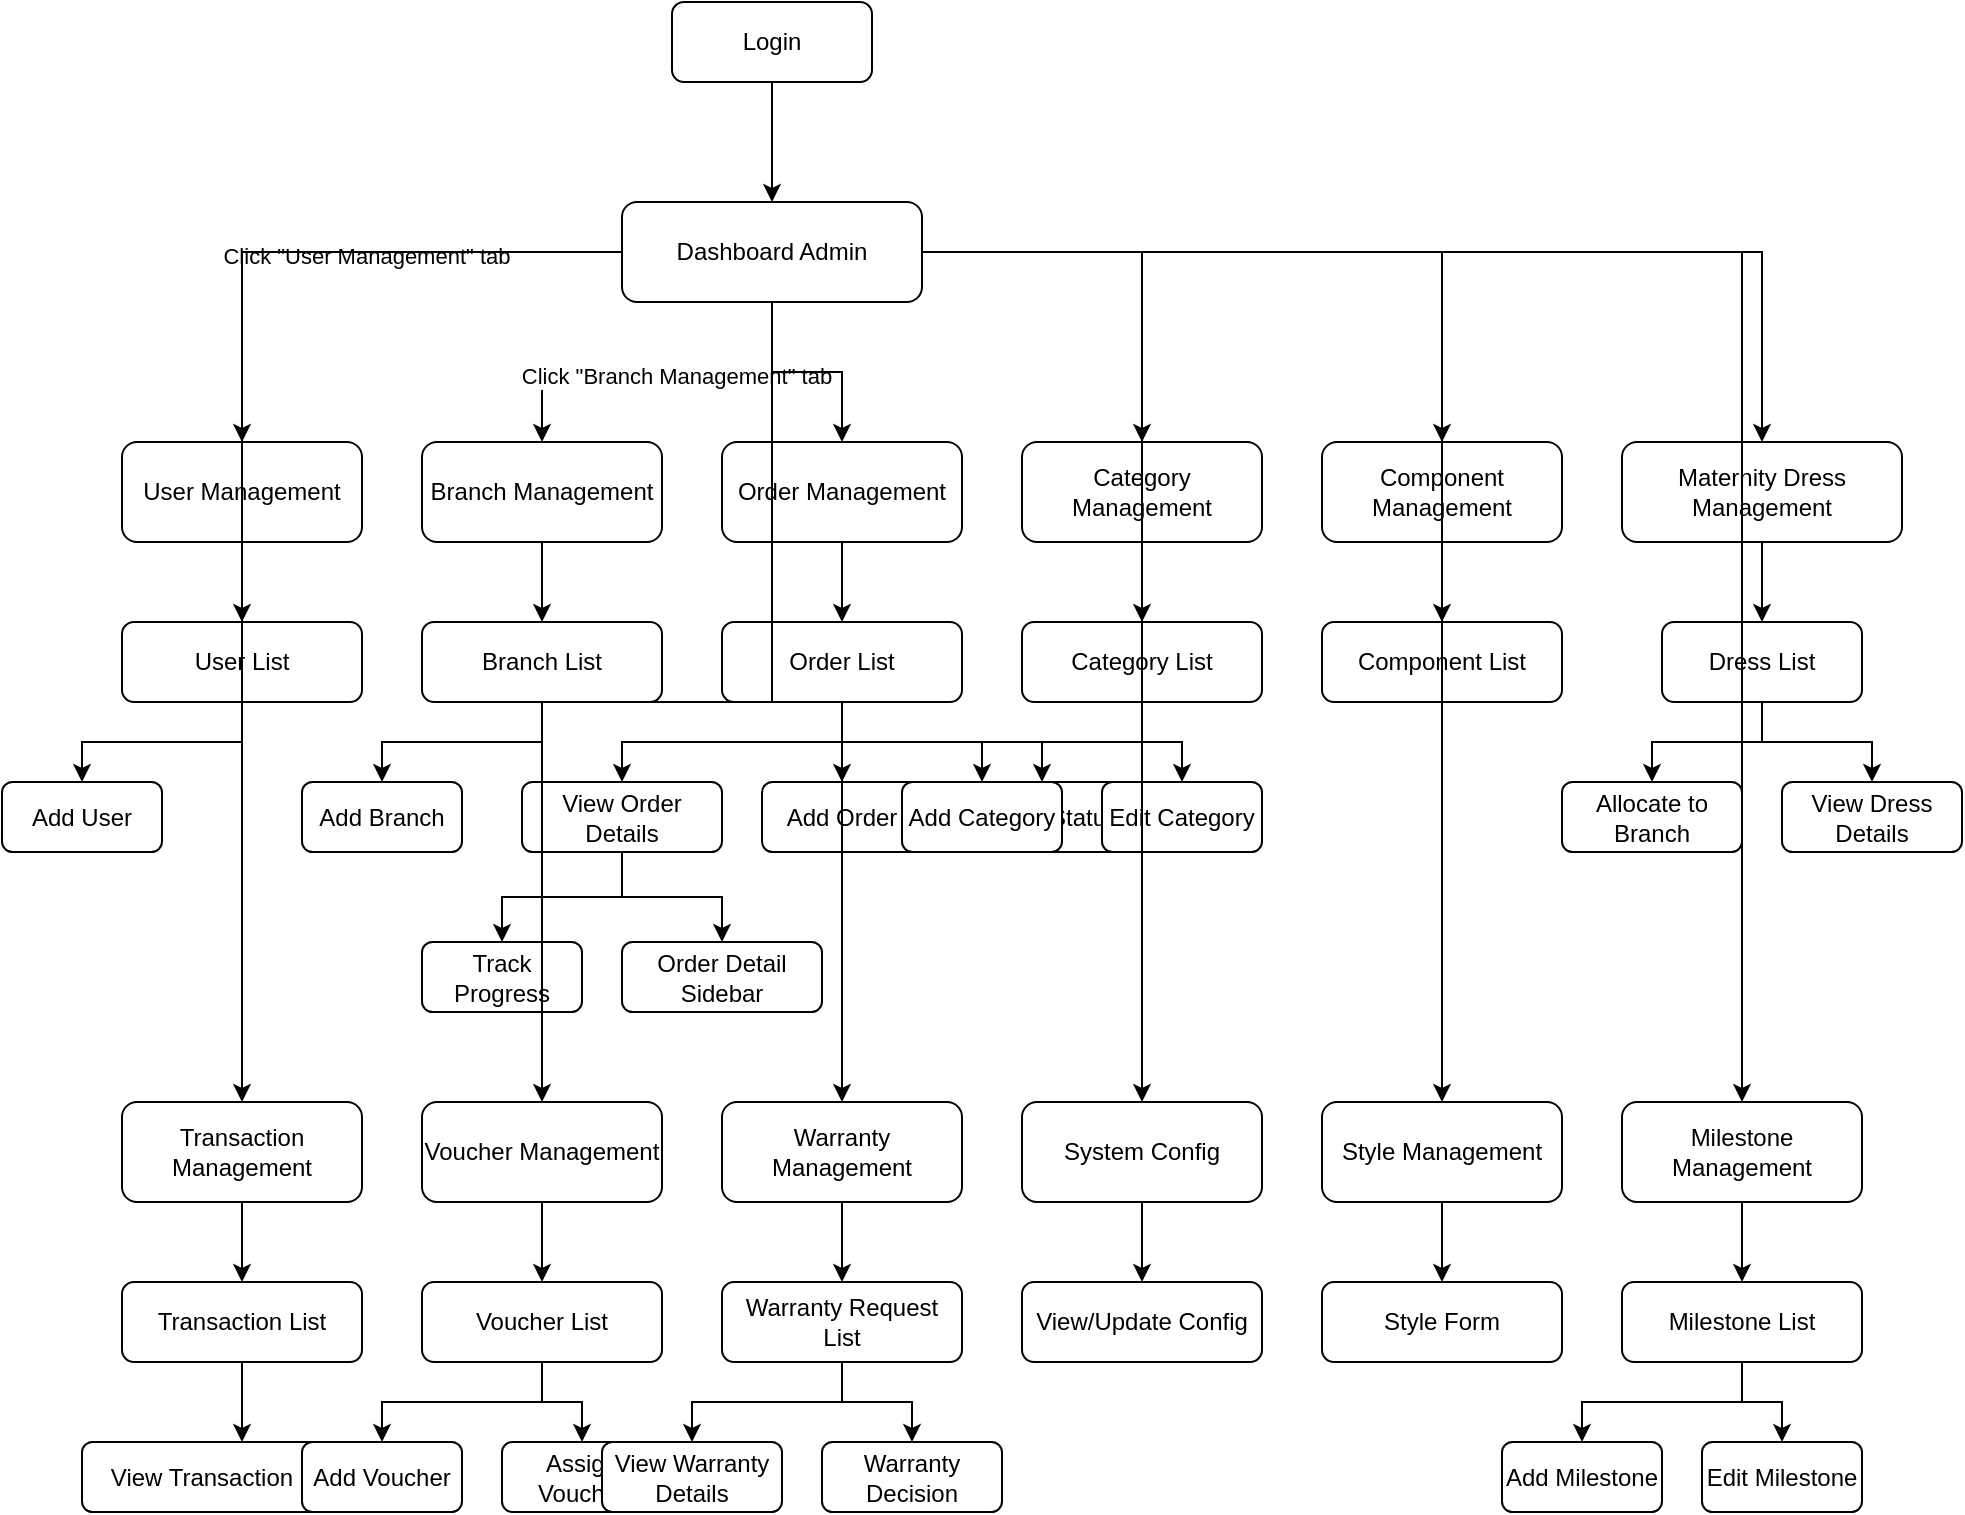 <?xml version="1.0" encoding="UTF-8"?>
<mxfile version="28.1.1">
  <diagram name="Page-1" id="mamafit-admin-flow">
    <mxGraphModel dx="2500" dy="1800" grid="1" gridSize="10" guides="1" tooltips="1" connect="1" arrows="1" fold="1" page="1" pageScale="1" pageWidth="850" pageHeight="1100" math="0" shadow="0">
      <root>
        <mxCell id="0" />
        <mxCell id="1" parent="0" />
        
        <!-- Login -->
        <mxCell id="2" style="edgeStyle=orthogonalEdgeStyle;rounded=0;orthogonalLoop=1;jettySize=auto;html=1;" edge="1" source="3" target="4" parent="1">
          <mxGeometry relative="1" as="geometry"/>
        </mxCell>
        <mxCell id="3" value="Login" style="rounded=1;whiteSpace=wrap;html=1;" vertex="1" parent="1">
          <mxGeometry x="375" y="50" width="100" height="40" as="geometry"/>
        </mxCell>
        
        <!-- Dashboard Admin -->
        <mxCell id="4" value="Dashboard Admin" style="rounded=1;whiteSpace=wrap;html=1;" vertex="1" parent="1">
          <mxGeometry x="350" y="150" width="150" height="50" as="geometry"/>
        </mxCell>
        
        <!-- Main Management Modules -->
        <mxCell id="5" style="edgeStyle=orthogonalEdgeStyle;rounded=0;orthogonalLoop=1;jettySize=auto;html=1;entryX=0.5;entryY=0;entryDx=0;entryDy=0;" edge="1" source="4" target="10" parent="1">
          <mxGeometry relative="1" as="geometry"/>
        </mxCell>
        <mxCell id="6" value="Click &quot;User Management&quot; tab" style="edgeLabel;html=1;align=center;verticalAlign=middle;resizable=0;points=[];" connectable="0" vertex="1" parent="5">
          <mxGeometry x="-0.1" y="2" relative="1" as="geometry">
            <mxPoint as="offset"/>
          </mxGeometry>
        </mxCell>
        
        <mxCell id="7" style="edgeStyle=orthogonalEdgeStyle;rounded=0;orthogonalLoop=1;jettySize=auto;html=1;entryX=0.5;entryY=0;entryDx=0;entryDy=0;" edge="1" source="4" target="15" parent="1">
          <mxGeometry relative="1" as="geometry"/>
        </mxCell>
        <mxCell id="8" value="Click &quot;Branch Management&quot; tab" style="edgeLabel;html=1;align=center;verticalAlign=middle;resizable=0;points=[];" connectable="0" vertex="1" parent="7">
          <mxGeometry x="-0.1" y="2" relative="1" as="geometry">
            <mxPoint as="offset"/>
          </mxGeometry>
        </mxCell>
        
        <mxCell id="9" style="edgeStyle=orthogonalEdgeStyle;rounded=0;orthogonalLoop=1;jettySize=auto;html=1;entryX=0.5;entryY=0;entryDx=0;entryDy=0;" edge="1" source="4" target="20" parent="1">
          <mxGeometry relative="1" as="geometry"/>
        </mxCell>
        
        <!-- User Management -->
        <mxCell id="10" value="User Management" style="whiteSpace=wrap;html=1;rounded=1;" vertex="1" parent="1">
          <mxGeometry x="100" y="270" width="120" height="50" as="geometry"/>
        </mxCell>
        
        <mxCell id="11" style="edgeStyle=orthogonalEdgeStyle;rounded=0;orthogonalLoop=1;jettySize=auto;html=1;" edge="1" source="10" target="12" parent="1">
          <mxGeometry relative="1" as="geometry"/>
        </mxCell>
        
        <mxCell id="12" value="User List" style="whiteSpace=wrap;html=1;rounded=1;" vertex="1" parent="1">
          <mxGeometry x="100" y="360" width="120" height="40" as="geometry"/>
        </mxCell>
        
        <mxCell id="13" style="edgeStyle=orthogonalEdgeStyle;rounded=0;orthogonalLoop=1;jettySize=auto;html=1;" edge="1" source="12" target="14" parent="1">
          <mxGeometry relative="1" as="geometry"/>
        </mxCell>
        <mxCell id="14" value="Add User" style="whiteSpace=wrap;html=1;rounded=1;" vertex="1" parent="1">
          <mxGeometry x="40" y="440" width="80" height="35" as="geometry"/>
        </mxCell>
        
        <!-- Branch Management -->
        <mxCell id="15" value="Branch Management" style="whiteSpace=wrap;html=1;rounded=1;" vertex="1" parent="1">
          <mxGeometry x="250" y="270" width="120" height="50" as="geometry"/>
        </mxCell>
        
        <mxCell id="16" style="edgeStyle=orthogonalEdgeStyle;rounded=0;orthogonalLoop=1;jettySize=auto;html=1;" edge="1" source="15" target="17" parent="1">
          <mxGeometry relative="1" as="geometry"/>
        </mxCell>
        
        <mxCell id="17" value="Branch List" style="whiteSpace=wrap;html=1;rounded=1;" vertex="1" parent="1">
          <mxGeometry x="250" y="360" width="120" height="40" as="geometry"/>
        </mxCell>
        
        <mxCell id="18" style="edgeStyle=orthogonalEdgeStyle;rounded=0;orthogonalLoop=1;jettySize=auto;html=1;" edge="1" source="17" target="19" parent="1">
          <mxGeometry relative="1" as="geometry"/>
        </mxCell>
        <mxCell id="19" value="Add Branch" style="whiteSpace=wrap;html=1;rounded=1;" vertex="1" parent="1">
          <mxGeometry x="190" y="440" width="80" height="35" as="geometry"/>
        </mxCell>
        
        <!-- Order Management -->
        <mxCell id="20" value="Order Management" style="whiteSpace=wrap;html=1;rounded=1;" vertex="1" parent="1">
          <mxGeometry x="400" y="270" width="120" height="50" as="geometry"/>
        </mxCell>
        
        <mxCell id="21" style="edgeStyle=orthogonalEdgeStyle;rounded=0;orthogonalLoop=1;jettySize=auto;html=1;" edge="1" source="20" target="22" parent="1">
          <mxGeometry relative="1" as="geometry"/>
        </mxCell>
        
        <mxCell id="22" value="Order List" style="whiteSpace=wrap;html=1;rounded=1;" vertex="1" parent="1">
          <mxGeometry x="400" y="360" width="120" height="40" as="geometry"/>
        </mxCell>
        
        <!-- Order Sub-flows -->
        <mxCell id="23" style="edgeStyle=orthogonalEdgeStyle;rounded=0;orthogonalLoop=1;jettySize=auto;html=1;" edge="1" source="22" target="24" parent="1">
          <mxGeometry relative="1" as="geometry"/>
        </mxCell>
        <mxCell id="24" value="View Order Details" style="whiteSpace=wrap;html=1;rounded=1;" vertex="1" parent="1">
          <mxGeometry x="300" y="440" width="100" height="35" as="geometry"/>
        </mxCell>
        
        <mxCell id="25" style="edgeStyle=orthogonalEdgeStyle;rounded=0;orthogonalLoop=1;jettySize=auto;html=1;" edge="1" source="22" target="26" parent="1">
          <mxGeometry relative="1" as="geometry"/>
        </mxCell>
        <mxCell id="26" value="Add Order" style="whiteSpace=wrap;html=1;rounded=1;" vertex="1" parent="1">
          <mxGeometry x="420" y="440" width="80" height="35" as="geometry"/>
        </mxCell>
        
        <mxCell id="27" style="edgeStyle=orthogonalEdgeStyle;rounded=0;orthogonalLoop=1;jettySize=auto;html=1;" edge="1" source="22" target="28" parent="1">
          <mxGeometry relative="1" as="geometry"/>
        </mxCell>
        <mxCell id="28" value="Update Status" style="whiteSpace=wrap;html=1;rounded=1;" vertex="1" parent="1">
          <mxGeometry x="520" y="440" width="80" height="35" as="geometry"/>
        </mxCell>
        
        <!-- Order Detail Sub-flows -->
        <mxCell id="29" style="edgeStyle=orthogonalEdgeStyle;rounded=0;orthogonalLoop=1;jettySize=auto;html=1;" edge="1" source="24" target="30" parent="1">
          <mxGeometry relative="1" as="geometry"/>
        </mxCell>
        <mxCell id="30" value="Track Progress" style="whiteSpace=wrap;html=1;rounded=1;" vertex="1" parent="1">
          <mxGeometry x="250" y="520" width="80" height="35" as="geometry"/>
        </mxCell>
        
        <mxCell id="31" style="edgeStyle=orthogonalEdgeStyle;rounded=0;orthogonalLoop=1;jettySize=auto;html=1;" edge="1" source="24" target="32" parent="1">
          <mxGeometry relative="1" as="geometry"/>
        </mxCell>
        <mxCell id="32" value="Order Detail Sidebar" style="whiteSpace=wrap;html=1;rounded=1;" vertex="1" parent="1">
          <mxGeometry x="350" y="520" width="100" height="35" as="geometry"/>
        </mxCell>
        
        <!-- Additional Management Modules -->
        <mxCell id="33" style="edgeStyle=orthogonalEdgeStyle;rounded=0;orthogonalLoop=1;jettySize=auto;html=1;entryX=0.5;entryY=0;entryDx=0;entryDy=0;" edge="1" source="4" target="34" parent="1">
          <mxGeometry relative="1" as="geometry"/>
        </mxCell>
        <mxCell id="34" value="Category Management" style="whiteSpace=wrap;html=1;rounded=1;" vertex="1" parent="1">
          <mxGeometry x="550" y="270" width="120" height="50" as="geometry"/>
        </mxCell>
        
        <mxCell id="35" style="edgeStyle=orthogonalEdgeStyle;rounded=0;orthogonalLoop=1;jettySize=auto;html=1;" edge="1" source="34" target="36" parent="1">
          <mxGeometry relative="1" as="geometry"/>
        </mxCell>
        <mxCell id="36" value="Category List" style="whiteSpace=wrap;html=1;rounded=1;" vertex="1" parent="1">
          <mxGeometry x="550" y="360" width="120" height="40" as="geometry"/>
        </mxCell>
        
        <mxCell id="37" style="edgeStyle=orthogonalEdgeStyle;rounded=0;orthogonalLoop=1;jettySize=auto;html=1;" edge="1" source="36" target="38" parent="1">
          <mxGeometry relative="1" as="geometry"/>
        </mxCell>
        <mxCell id="38" value="Add Category" style="whiteSpace=wrap;html=1;rounded=1;" vertex="1" parent="1">
          <mxGeometry x="490" y="440" width="80" height="35" as="geometry"/>
        </mxCell>
        
        <mxCell id="39" style="edgeStyle=orthogonalEdgeStyle;rounded=0;orthogonalLoop=1;jettySize=auto;html=1;" edge="1" source="36" target="40" parent="1">
          <mxGeometry relative="1" as="geometry"/>
        </mxCell>
        <mxCell id="40" value="Edit Category" style="whiteSpace=wrap;html=1;rounded=1;" vertex="1" parent="1">
          <mxGeometry x="590" y="440" width="80" height="35" as="geometry"/>
        </mxCell>
        
        <!-- Component Management -->
        <mxCell id="41" style="edgeStyle=orthogonalEdgeStyle;rounded=0;orthogonalLoop=1;jettySize=auto;html=1;entryX=0.5;entryY=0;entryDx=0;entryDy=0;" edge="1" source="4" target="42" parent="1">
          <mxGeometry relative="1" as="geometry"/>
        </mxCell>
        <mxCell id="42" value="Component Management" style="whiteSpace=wrap;html=1;rounded=1;" vertex="1" parent="1">
          <mxGeometry x="700" y="270" width="120" height="50" as="geometry"/>
        </mxCell>
        
        <mxCell id="43" style="edgeStyle=orthogonalEdgeStyle;rounded=0;orthogonalLoop=1;jettySize=auto;html=1;" edge="1" source="42" target="44" parent="1">
          <mxGeometry relative="1" as="geometry"/>
        </mxCell>
        <mxCell id="44" value="Component List" style="whiteSpace=wrap;html=1;rounded=1;" vertex="1" parent="1">
          <mxGeometry x="700" y="360" width="120" height="40" as="geometry"/>
        </mxCell>
        
        <!-- Maternity Dress Management -->
        <mxCell id="45" style="edgeStyle=orthogonalEdgeStyle;rounded=0;orthogonalLoop=1;jettySize=auto;html=1;entryX=0.5;entryY=0;entryDx=0;entryDy=0;" edge="1" source="4" target="46" parent="1">
          <mxGeometry relative="1" as="geometry"/>
        </mxCell>
        <mxCell id="46" value="Maternity Dress Management" style="whiteSpace=wrap;html=1;rounded=1;" vertex="1" parent="1">
          <mxGeometry x="850" y="270" width="140" height="50" as="geometry"/>
        </mxCell>
        
        <mxCell id="47" style="edgeStyle=orthogonalEdgeStyle;rounded=0;orthogonalLoop=1;jettySize=auto;html=1;" edge="1" source="46" target="48" parent="1">
          <mxGeometry relative="1" as="geometry"/>
        </mxCell>
        <mxCell id="48" value="Dress List" style="whiteSpace=wrap;html=1;rounded=1;" vertex="1" parent="1">
          <mxGeometry x="870" y="360" width="100" height="40" as="geometry"/>
        </mxCell>
        
        <mxCell id="49" style="edgeStyle=orthogonalEdgeStyle;rounded=0;orthogonalLoop=1;jettySize=auto;html=1;" edge="1" source="48" target="50" parent="1">
          <mxGeometry relative="1" as="geometry"/>
        </mxCell>
        <mxCell id="50" value="Allocate to Branch" style="whiteSpace=wrap;html=1;rounded=1;" vertex="1" parent="1">
          <mxGeometry x="820" y="440" width="90" height="35" as="geometry"/>
        </mxCell>
        
        <mxCell id="51" style="edgeStyle=orthogonalEdgeStyle;rounded=0;orthogonalLoop=1;jettySize=auto;html=1;" edge="1" source="48" target="52" parent="1">
          <mxGeometry relative="1" as="geometry"/>
        </mxCell>
        <mxCell id="52" value="View Dress Details" style="whiteSpace=wrap;html=1;rounded=1;" vertex="1" parent="1">
          <mxGeometry x="930" y="440" width="90" height="35" as="geometry"/>
        </mxCell>
        
        <!-- Additional Management Modules Row 2 -->
        <mxCell id="53" style="edgeStyle=orthogonalEdgeStyle;rounded=0;orthogonalLoop=1;jettySize=auto;html=1;entryX=0.5;entryY=0;entryDx=0;entryDy=0;" edge="1" source="4" target="54" parent="1">
          <mxGeometry relative="1" as="geometry"/>
        </mxCell>
        <mxCell id="54" value="Transaction Management" style="whiteSpace=wrap;html=1;rounded=1;" vertex="1" parent="1">
          <mxGeometry x="100" y="600" width="120" height="50" as="geometry"/>
        </mxCell>
        
        <mxCell id="55" style="edgeStyle=orthogonalEdgeStyle;rounded=0;orthogonalLoop=1;jettySize=auto;html=1;" edge="1" source="54" target="56" parent="1">
          <mxGeometry relative="1" as="geometry"/>
        </mxCell>
        <mxCell id="56" value="Transaction List" style="whiteSpace=wrap;html=1;rounded=1;" vertex="1" parent="1">
          <mxGeometry x="100" y="690" width="120" height="40" as="geometry"/>
        </mxCell>
        
        <mxCell id="57" style="edgeStyle=orthogonalEdgeStyle;rounded=0;orthogonalLoop=1;jettySize=auto;html=1;" edge="1" source="56" target="58" parent="1">
          <mxGeometry relative="1" as="geometry"/>
        </mxCell>
        <mxCell id="58" value="View Transaction Details" style="whiteSpace=wrap;html=1;rounded=1;" vertex="1" parent="1">
          <mxGeometry x="80" y="770" width="160" height="35" as="geometry"/>
        </mxCell>
        
        <!-- Voucher Management -->
        <mxCell id="59" style="edgeStyle=orthogonalEdgeStyle;rounded=0;orthogonalLoop=1;jettySize=auto;html=1;entryX=0.5;entryY=0;entryDx=0;entryDy=0;" edge="1" source="4" target="60" parent="1">
          <mxGeometry relative="1" as="geometry"/>
        </mxCell>
        <mxCell id="60" value="Voucher Management" style="whiteSpace=wrap;html=1;rounded=1;" vertex="1" parent="1">
          <mxGeometry x="250" y="600" width="120" height="50" as="geometry"/>
        </mxCell>
        
        <mxCell id="61" style="edgeStyle=orthogonalEdgeStyle;rounded=0;orthogonalLoop=1;jettySize=auto;html=1;" edge="1" source="60" target="62" parent="1">
          <mxGeometry relative="1" as="geometry"/>
        </mxCell>
        <mxCell id="62" value="Voucher List" style="whiteSpace=wrap;html=1;rounded=1;" vertex="1" parent="1">
          <mxGeometry x="250" y="690" width="120" height="40" as="geometry"/>
        </mxCell>
        
        <mxCell id="63" style="edgeStyle=orthogonalEdgeStyle;rounded=0;orthogonalLoop=1;jettySize=auto;html=1;" edge="1" source="62" target="64" parent="1">
          <mxGeometry relative="1" as="geometry"/>
        </mxCell>
        <mxCell id="64" value="Add Voucher" style="whiteSpace=wrap;html=1;rounded=1;" vertex="1" parent="1">
          <mxGeometry x="190" y="770" width="80" height="35" as="geometry"/>
        </mxCell>
        
        <mxCell id="65" style="edgeStyle=orthogonalEdgeStyle;rounded=0;orthogonalLoop=1;jettySize=auto;html=1;" edge="1" source="62" target="66" parent="1">
          <mxGeometry relative="1" as="geometry"/>
        </mxCell>
        <mxCell id="66" value="Assign Voucher" style="whiteSpace=wrap;html=1;rounded=1;" vertex="1" parent="1">
          <mxGeometry x="290" y="770" width="80" height="35" as="geometry"/>
        </mxCell>
        
        <!-- Warranty Management -->
        <mxCell id="67" style="edgeStyle=orthogonalEdgeStyle;rounded=0;orthogonalLoop=1;jettySize=auto;html=1;entryX=0.5;entryY=0;entryDx=0;entryDy=0;" edge="1" source="4" target="68" parent="1">
          <mxGeometry relative="1" as="geometry"/>
        </mxCell>
        <mxCell id="68" value="Warranty Management" style="whiteSpace=wrap;html=1;rounded=1;" vertex="1" parent="1">
          <mxGeometry x="400" y="600" width="120" height="50" as="geometry"/>
        </mxCell>
        
        <mxCell id="69" style="edgeStyle=orthogonalEdgeStyle;rounded=0;orthogonalLoop=1;jettySize=auto;html=1;" edge="1" source="68" target="70" parent="1">
          <mxGeometry relative="1" as="geometry"/>
        </mxCell>
        <mxCell id="70" value="Warranty Request List" style="whiteSpace=wrap;html=1;rounded=1;" vertex="1" parent="1">
          <mxGeometry x="400" y="690" width="120" height="40" as="geometry"/>
        </mxCell>
        
        <mxCell id="71" style="edgeStyle=orthogonalEdgeStyle;rounded=0;orthogonalLoop=1;jettySize=auto;html=1;" edge="1" source="70" target="72" parent="1">
          <mxGeometry relative="1" as="geometry"/>
        </mxCell>
        <mxCell id="72" value="View Warranty Details" style="whiteSpace=wrap;html=1;rounded=1;" vertex="1" parent="1">
          <mxGeometry x="340" y="770" width="90" height="35" as="geometry"/>
        </mxCell>
        
        <mxCell id="73" style="edgeStyle=orthogonalEdgeStyle;rounded=0;orthogonalLoop=1;jettySize=auto;html=1;" edge="1" source="70" target="74" parent="1">
          <mxGeometry relative="1" as="geometry"/>
        </mxCell>
        <mxCell id="74" value="Warranty Decision" style="whiteSpace=wrap;html=1;rounded=1;" vertex="1" parent="1">
          <mxGeometry x="450" y="770" width="90" height="35" as="geometry"/>
        </mxCell>
        
        <!-- System Config & Style -->
        <mxCell id="75" style="edgeStyle=orthogonalEdgeStyle;rounded=0;orthogonalLoop=1;jettySize=auto;html=1;entryX=0.5;entryY=0;entryDx=0;entryDy=0;" edge="1" source="4" target="76" parent="1">
          <mxGeometry relative="1" as="geometry"/>
        </mxCell>
        <mxCell id="76" value="System Config" style="whiteSpace=wrap;html=1;rounded=1;" vertex="1" parent="1">
          <mxGeometry x="550" y="600" width="120" height="50" as="geometry"/>
        </mxCell>
        
        <mxCell id="77" style="edgeStyle=orthogonalEdgeStyle;rounded=0;orthogonalLoop=1;jettySize=auto;html=1;" edge="1" source="76" target="78" parent="1">
          <mxGeometry relative="1" as="geometry"/>
        </mxCell>
        <mxCell id="78" value="View/Update Config" style="whiteSpace=wrap;html=1;rounded=1;" vertex="1" parent="1">
          <mxGeometry x="550" y="690" width="120" height="40" as="geometry"/>
        </mxCell>
        
        <mxCell id="79" style="edgeStyle=orthogonalEdgeStyle;rounded=0;orthogonalLoop=1;jettySize=auto;html=1;entryX=0.5;entryY=0;entryDx=0;entryDy=0;" edge="1" source="4" target="80" parent="1">
          <mxGeometry relative="1" as="geometry"/>
        </mxCell>
        <mxCell id="80" value="Style Management" style="whiteSpace=wrap;html=1;rounded=1;" vertex="1" parent="1">
          <mxGeometry x="700" y="600" width="120" height="50" as="geometry"/>
        </mxCell>
        
        <mxCell id="81" style="edgeStyle=orthogonalEdgeStyle;rounded=0;orthogonalLoop=1;jettySize=auto;html=1;" edge="1" source="80" target="82" parent="1">
          <mxGeometry relative="1" as="geometry"/>
        </mxCell>
        <mxCell id="82" value="Style Form" style="whiteSpace=wrap;html=1;rounded=1;" vertex="1" parent="1">
          <mxGeometry x="700" y="690" width="120" height="40" as="geometry"/>
        </mxCell>
        
        <!-- Milestone Management -->
        <mxCell id="83" style="edgeStyle=orthogonalEdgeStyle;rounded=0;orthogonalLoop=1;jettySize=auto;html=1;entryX=0.5;entryY=0;entryDx=0;entryDy=0;" edge="1" source="4" target="84" parent="1">
          <mxGeometry relative="1" as="geometry"/>
        </mxCell>
        <mxCell id="84" value="Milestone Management" style="whiteSpace=wrap;html=1;rounded=1;" vertex="1" parent="1">
          <mxGeometry x="850" y="600" width="120" height="50" as="geometry"/>
        </mxCell>
        
        <mxCell id="85" style="edgeStyle=orthogonalEdgeStyle;rounded=0;orthogonalLoop=1;jettySize=auto;html=1;" edge="1" source="84" target="86" parent="1">
          <mxGeometry relative="1" as="geometry"/>
        </mxCell>
        <mxCell id="86" value="Milestone List" style="whiteSpace=wrap;html=1;rounded=1;" vertex="1" parent="1">
          <mxGeometry x="850" y="690" width="120" height="40" as="geometry"/>
        </mxCell>
        
        <mxCell id="87" style="edgeStyle=orthogonalEdgeStyle;rounded=0;orthogonalLoop=1;jettySize=auto;html=1;" edge="1" source="86" target="88" parent="1">
          <mxGeometry relative="1" as="geometry"/>
        </mxCell>
        <mxCell id="88" value="Add Milestone" style="whiteSpace=wrap;html=1;rounded=1;" vertex="1" parent="1">
          <mxGeometry x="790" y="770" width="80" height="35" as="geometry"/>
        </mxCell>
        
        <mxCell id="89" style="edgeStyle=orthogonalEdgeStyle;rounded=0;orthogonalLoop=1;jettySize=auto;html=1;" edge="1" source="86" target="90" parent="1">
          <mxGeometry relative="1" as="geometry"/>
        </mxCell>
        <mxCell id="90" value="Edit Milestone" style="whiteSpace=wrap;html=1;rounded=1;" vertex="1" parent="1">
          <mxGeometry x="890" y="770" width="80" height="35" as="geometry"/>
        </mxCell>
        
      </root>
    </mxGraphModel>
  </diagram>
</mxfile>
